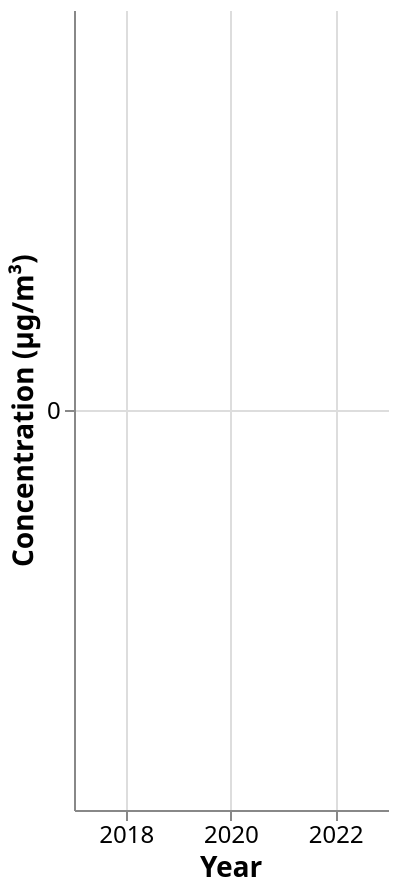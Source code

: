 {
  "$schema": "https://vega.github.io/schema/vega-lite/v5.json",
  "width": "container",
  "height": 400,
  
  "params": [
    {
      "name": "pollutant",
      "value": "pm25",
      "bind": {"input":"radio", "name":"Pollutant: ", "options":["pm25","pm10"], "labels":["PM₂.₅","PM₁₀"]}
    }
  ],
  
  "data": {"name": "aq"},
  
  "transform": [
    {"calculate":"toNumber(datum.year)", "as":"y"},
    {"calculate":"toNumber(datum.month)", "as":"m"},
    {
      "calculate": "pollutant=='pm25' ? toNumber(datum.pm25) : toNumber(datum.pm10)",
      "as": "value"
    },
    {"filter":"isFinite(datum.value) && isFinite(datum.m) && datum.m>=1 && datum.m<=12"},
    {
      "calculate": "datetime(datum.y, datum.m - 1, 1)",
      "as": "date"
    }
  ],
  
  "layer": [
    {
      "mark": {"type":"line", "point": true, "strokeWidth": 2},
      "encoding": {
        "x": {
          "field": "date",
          "type": "temporal",
          "title": "Year",
          "scale": {"domain": [{"year": 2017}, {"year": 2023}]}
        },
        "y": {
          "field": "value", 
          "type": "quantitative", 
          "title": "Concentration (µg/m³)"
        },
        "color": {
          "value": "#3b82f6"
        },
        "tooltip": [
          {"field":"y", "title":"Year"},
          {"field":"m", "title":"Month"},
          {"field":"value", "title":"Concentration (µg/m³)", "format":".1f"}
        ]
      }
    },
    {
      "mark": {"type":"rule", "strokeWidth":1, "strokeDash":[4,3], "opacity": 0.6},
      "transform": [
        {"aggregate":[{"op":"mean","field":"value","as":"avg"}], "groupby":["y"]}
      ],
      "encoding": {
        "x": {"field":"date", "type":"temporal"},
        "y": {"field":"avg", "type":"quantitative"},
        "color": {"value":"#6b7280"}
      }
    }
  ],
  
  "config": {
    "view": {"stroke": null},
    "axis": {"labelFontSize": 12, "titleFontSize": 14}
  }
}
  